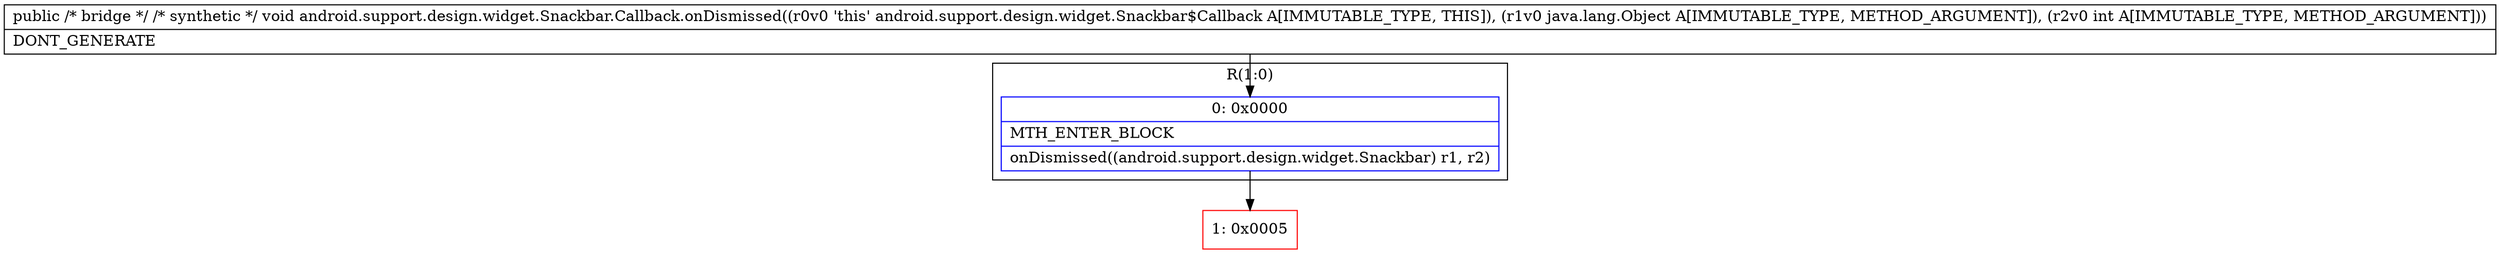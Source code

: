 digraph "CFG forandroid.support.design.widget.Snackbar.Callback.onDismissed(Ljava\/lang\/Object;I)V" {
subgraph cluster_Region_485799684 {
label = "R(1:0)";
node [shape=record,color=blue];
Node_0 [shape=record,label="{0\:\ 0x0000|MTH_ENTER_BLOCK\l|onDismissed((android.support.design.widget.Snackbar) r1, r2)\l}"];
}
Node_1 [shape=record,color=red,label="{1\:\ 0x0005}"];
MethodNode[shape=record,label="{public \/* bridge *\/ \/* synthetic *\/ void android.support.design.widget.Snackbar.Callback.onDismissed((r0v0 'this' android.support.design.widget.Snackbar$Callback A[IMMUTABLE_TYPE, THIS]), (r1v0 java.lang.Object A[IMMUTABLE_TYPE, METHOD_ARGUMENT]), (r2v0 int A[IMMUTABLE_TYPE, METHOD_ARGUMENT]))  | DONT_GENERATE\l}"];
MethodNode -> Node_0;
Node_0 -> Node_1;
}

